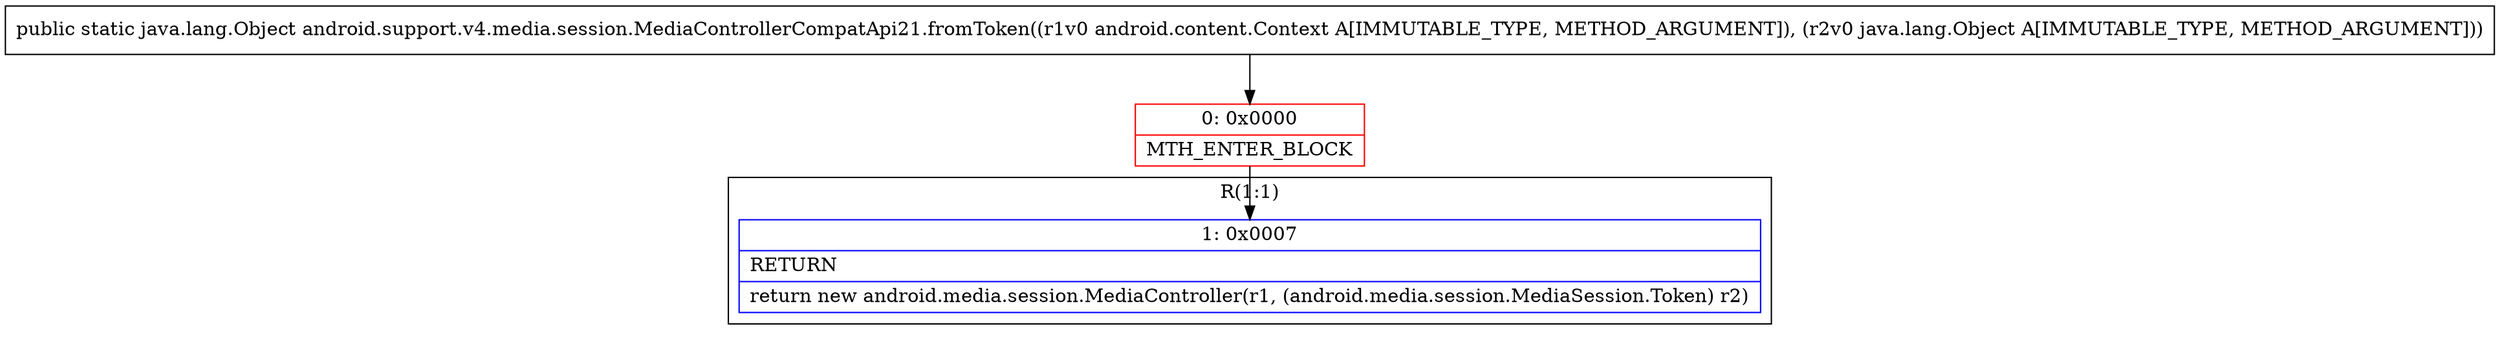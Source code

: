 digraph "CFG forandroid.support.v4.media.session.MediaControllerCompatApi21.fromToken(Landroid\/content\/Context;Ljava\/lang\/Object;)Ljava\/lang\/Object;" {
subgraph cluster_Region_269292068 {
label = "R(1:1)";
node [shape=record,color=blue];
Node_1 [shape=record,label="{1\:\ 0x0007|RETURN\l|return new android.media.session.MediaController(r1, (android.media.session.MediaSession.Token) r2)\l}"];
}
Node_0 [shape=record,color=red,label="{0\:\ 0x0000|MTH_ENTER_BLOCK\l}"];
MethodNode[shape=record,label="{public static java.lang.Object android.support.v4.media.session.MediaControllerCompatApi21.fromToken((r1v0 android.content.Context A[IMMUTABLE_TYPE, METHOD_ARGUMENT]), (r2v0 java.lang.Object A[IMMUTABLE_TYPE, METHOD_ARGUMENT])) }"];
MethodNode -> Node_0;
Node_0 -> Node_1;
}

